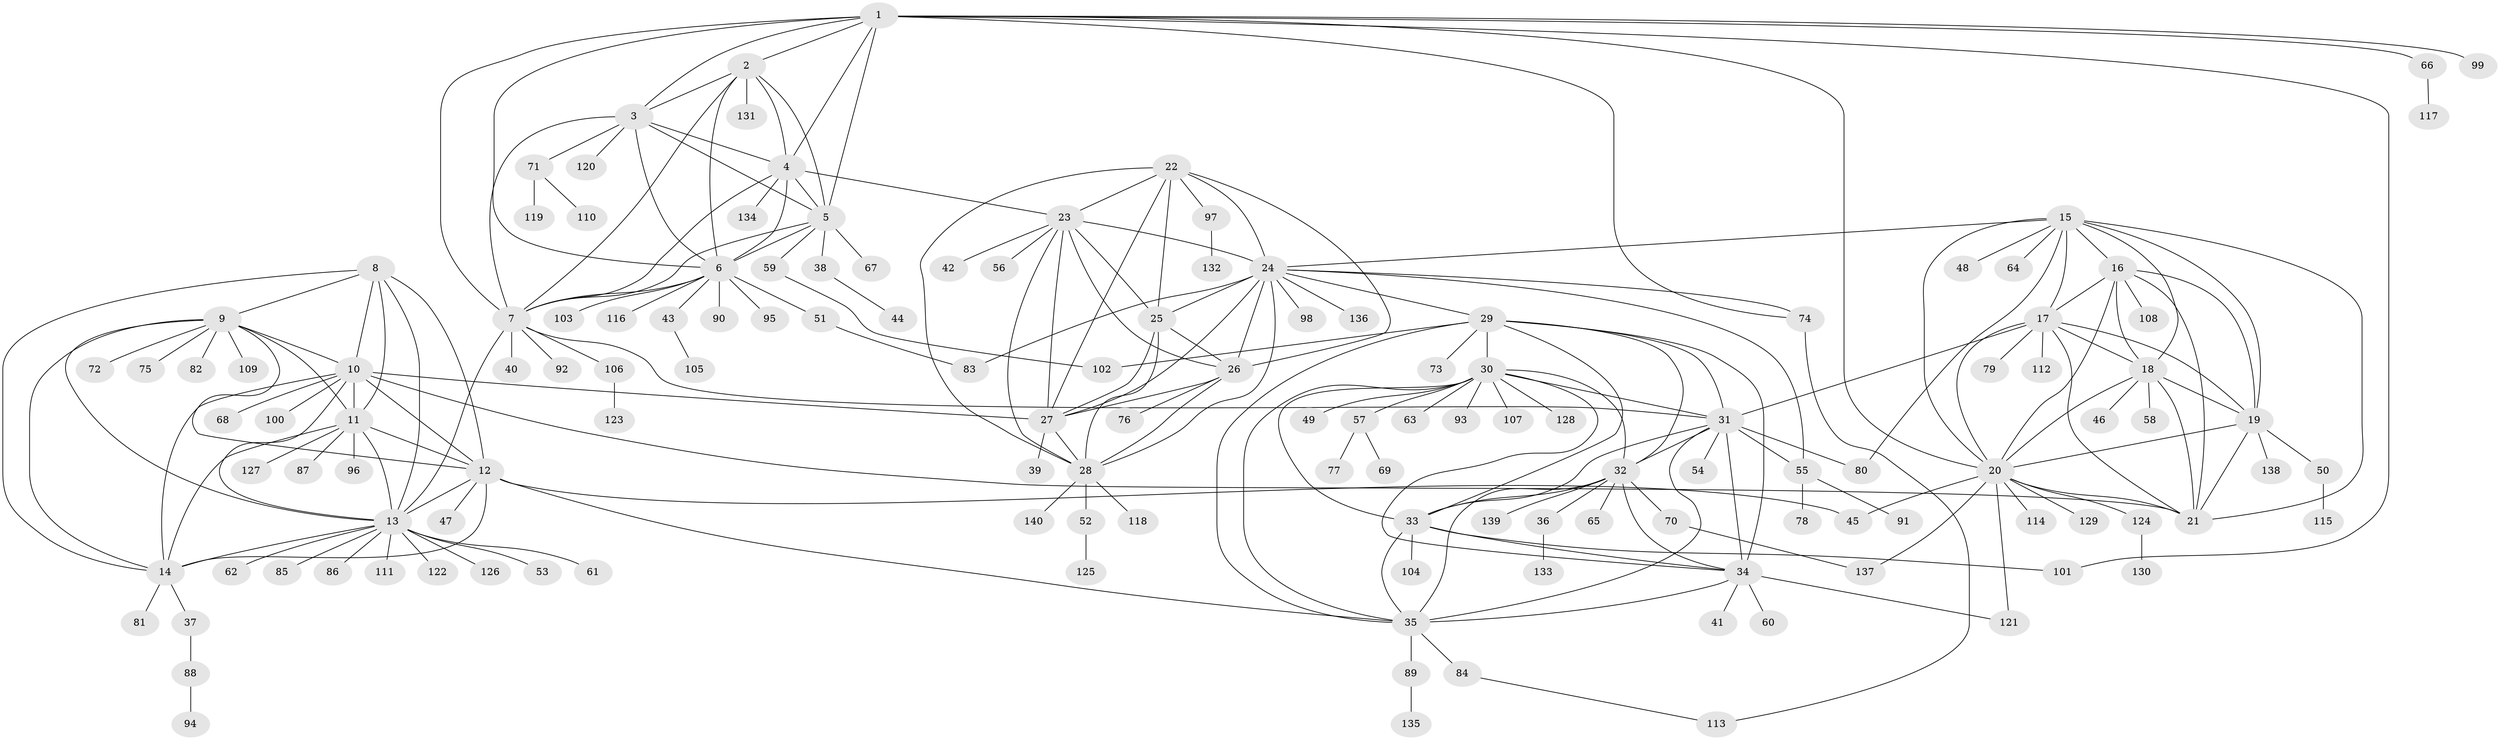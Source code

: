 // Generated by graph-tools (version 1.1) at 2025/16/03/09/25 04:16:03]
// undirected, 140 vertices, 230 edges
graph export_dot {
graph [start="1"]
  node [color=gray90,style=filled];
  1;
  2;
  3;
  4;
  5;
  6;
  7;
  8;
  9;
  10;
  11;
  12;
  13;
  14;
  15;
  16;
  17;
  18;
  19;
  20;
  21;
  22;
  23;
  24;
  25;
  26;
  27;
  28;
  29;
  30;
  31;
  32;
  33;
  34;
  35;
  36;
  37;
  38;
  39;
  40;
  41;
  42;
  43;
  44;
  45;
  46;
  47;
  48;
  49;
  50;
  51;
  52;
  53;
  54;
  55;
  56;
  57;
  58;
  59;
  60;
  61;
  62;
  63;
  64;
  65;
  66;
  67;
  68;
  69;
  70;
  71;
  72;
  73;
  74;
  75;
  76;
  77;
  78;
  79;
  80;
  81;
  82;
  83;
  84;
  85;
  86;
  87;
  88;
  89;
  90;
  91;
  92;
  93;
  94;
  95;
  96;
  97;
  98;
  99;
  100;
  101;
  102;
  103;
  104;
  105;
  106;
  107;
  108;
  109;
  110;
  111;
  112;
  113;
  114;
  115;
  116;
  117;
  118;
  119;
  120;
  121;
  122;
  123;
  124;
  125;
  126;
  127;
  128;
  129;
  130;
  131;
  132;
  133;
  134;
  135;
  136;
  137;
  138;
  139;
  140;
  1 -- 2;
  1 -- 3;
  1 -- 4;
  1 -- 5;
  1 -- 6;
  1 -- 7;
  1 -- 20;
  1 -- 66;
  1 -- 74;
  1 -- 99;
  1 -- 101;
  2 -- 3;
  2 -- 4;
  2 -- 5;
  2 -- 6;
  2 -- 7;
  2 -- 131;
  3 -- 4;
  3 -- 5;
  3 -- 6;
  3 -- 7;
  3 -- 71;
  3 -- 120;
  4 -- 5;
  4 -- 6;
  4 -- 7;
  4 -- 23;
  4 -- 134;
  5 -- 6;
  5 -- 7;
  5 -- 38;
  5 -- 59;
  5 -- 67;
  6 -- 7;
  6 -- 43;
  6 -- 51;
  6 -- 90;
  6 -- 95;
  6 -- 103;
  6 -- 116;
  7 -- 13;
  7 -- 31;
  7 -- 40;
  7 -- 92;
  7 -- 106;
  8 -- 9;
  8 -- 10;
  8 -- 11;
  8 -- 12;
  8 -- 13;
  8 -- 14;
  9 -- 10;
  9 -- 11;
  9 -- 12;
  9 -- 13;
  9 -- 14;
  9 -- 72;
  9 -- 75;
  9 -- 82;
  9 -- 109;
  10 -- 11;
  10 -- 12;
  10 -- 13;
  10 -- 14;
  10 -- 21;
  10 -- 27;
  10 -- 68;
  10 -- 100;
  11 -- 12;
  11 -- 13;
  11 -- 14;
  11 -- 87;
  11 -- 96;
  11 -- 127;
  12 -- 13;
  12 -- 14;
  12 -- 35;
  12 -- 45;
  12 -- 47;
  13 -- 14;
  13 -- 53;
  13 -- 61;
  13 -- 62;
  13 -- 85;
  13 -- 86;
  13 -- 111;
  13 -- 122;
  13 -- 126;
  14 -- 37;
  14 -- 81;
  15 -- 16;
  15 -- 17;
  15 -- 18;
  15 -- 19;
  15 -- 20;
  15 -- 21;
  15 -- 24;
  15 -- 48;
  15 -- 64;
  15 -- 80;
  16 -- 17;
  16 -- 18;
  16 -- 19;
  16 -- 20;
  16 -- 21;
  16 -- 108;
  17 -- 18;
  17 -- 19;
  17 -- 20;
  17 -- 21;
  17 -- 31;
  17 -- 79;
  17 -- 112;
  18 -- 19;
  18 -- 20;
  18 -- 21;
  18 -- 46;
  18 -- 58;
  19 -- 20;
  19 -- 21;
  19 -- 50;
  19 -- 138;
  20 -- 21;
  20 -- 45;
  20 -- 114;
  20 -- 121;
  20 -- 124;
  20 -- 129;
  20 -- 137;
  22 -- 23;
  22 -- 24;
  22 -- 25;
  22 -- 26;
  22 -- 27;
  22 -- 28;
  22 -- 97;
  23 -- 24;
  23 -- 25;
  23 -- 26;
  23 -- 27;
  23 -- 28;
  23 -- 42;
  23 -- 56;
  24 -- 25;
  24 -- 26;
  24 -- 27;
  24 -- 28;
  24 -- 29;
  24 -- 55;
  24 -- 74;
  24 -- 83;
  24 -- 98;
  24 -- 136;
  25 -- 26;
  25 -- 27;
  25 -- 28;
  26 -- 27;
  26 -- 28;
  26 -- 76;
  27 -- 28;
  27 -- 39;
  28 -- 52;
  28 -- 118;
  28 -- 140;
  29 -- 30;
  29 -- 31;
  29 -- 32;
  29 -- 33;
  29 -- 34;
  29 -- 35;
  29 -- 73;
  29 -- 102;
  30 -- 31;
  30 -- 32;
  30 -- 33;
  30 -- 34;
  30 -- 35;
  30 -- 49;
  30 -- 57;
  30 -- 63;
  30 -- 93;
  30 -- 107;
  30 -- 128;
  31 -- 32;
  31 -- 33;
  31 -- 34;
  31 -- 35;
  31 -- 54;
  31 -- 55;
  31 -- 80;
  32 -- 33;
  32 -- 34;
  32 -- 35;
  32 -- 36;
  32 -- 65;
  32 -- 70;
  32 -- 139;
  33 -- 34;
  33 -- 35;
  33 -- 101;
  33 -- 104;
  34 -- 35;
  34 -- 41;
  34 -- 60;
  34 -- 121;
  35 -- 84;
  35 -- 89;
  36 -- 133;
  37 -- 88;
  38 -- 44;
  43 -- 105;
  50 -- 115;
  51 -- 83;
  52 -- 125;
  55 -- 78;
  55 -- 91;
  57 -- 69;
  57 -- 77;
  59 -- 102;
  66 -- 117;
  70 -- 137;
  71 -- 110;
  71 -- 119;
  74 -- 113;
  84 -- 113;
  88 -- 94;
  89 -- 135;
  97 -- 132;
  106 -- 123;
  124 -- 130;
}
